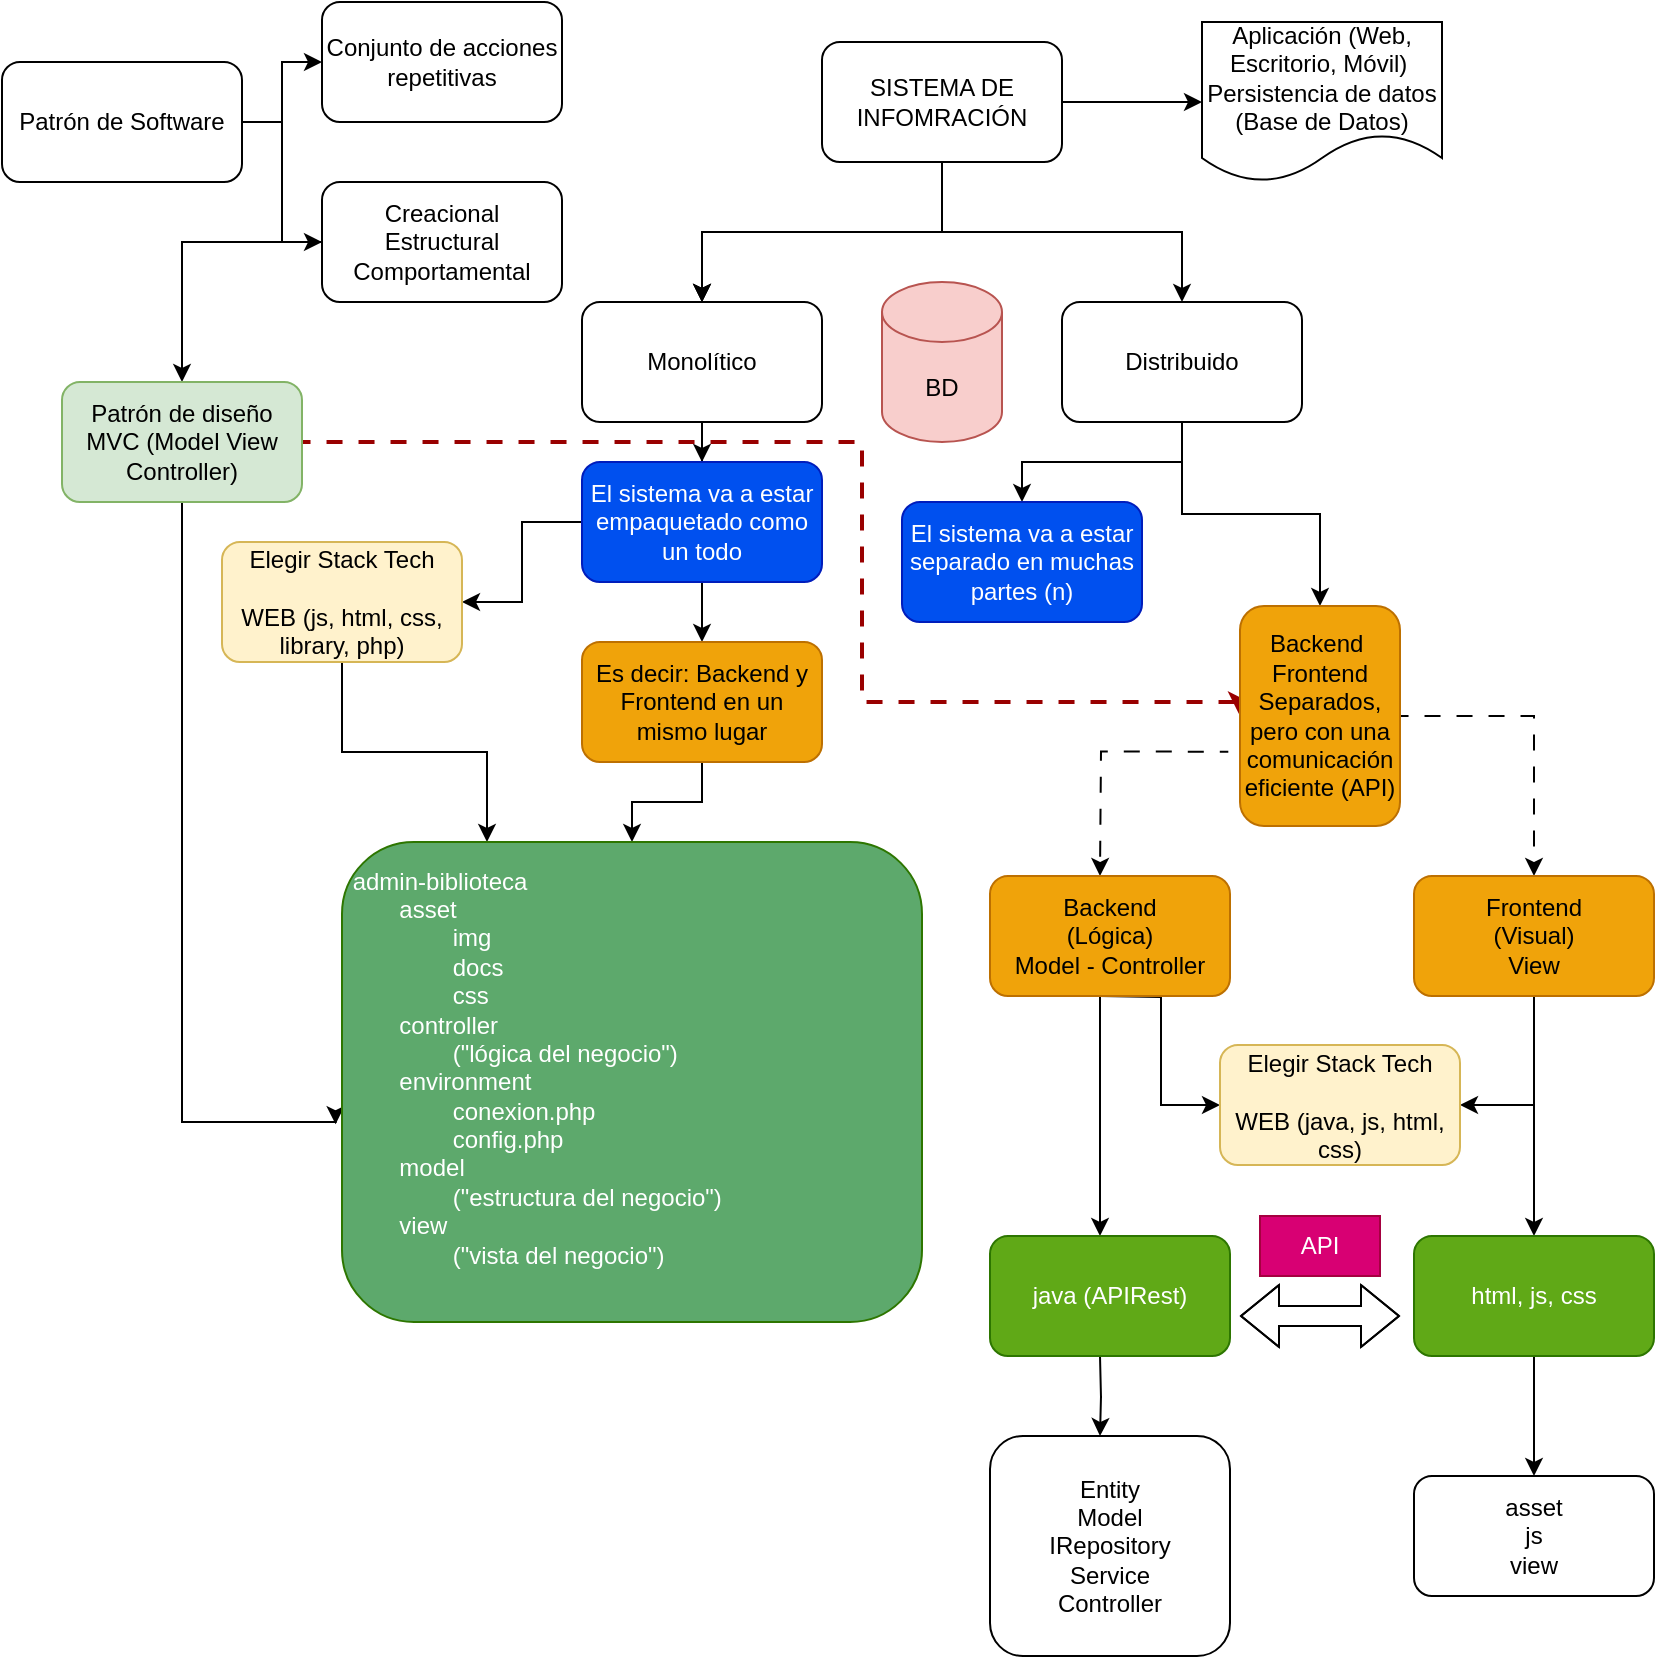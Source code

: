 <mxfile version="24.5.3" type="device">
  <diagram name="Página-1" id="nG6s463GbjoSbxfAwCEj">
    <mxGraphModel dx="1313" dy="896" grid="1" gridSize="10" guides="1" tooltips="1" connect="1" arrows="1" fold="1" page="1" pageScale="1" pageWidth="827" pageHeight="1169" math="0" shadow="0">
      <root>
        <mxCell id="0" />
        <mxCell id="1" parent="0" />
        <mxCell id="dwq_Y3zrZp9bvuixx3JV-4" value="" style="edgeStyle=orthogonalEdgeStyle;rounded=0;orthogonalLoop=1;jettySize=auto;html=1;" edge="1" parent="1" source="dwq_Y3zrZp9bvuixx3JV-1" target="dwq_Y3zrZp9bvuixx3JV-3">
          <mxGeometry relative="1" as="geometry" />
        </mxCell>
        <mxCell id="dwq_Y3zrZp9bvuixx3JV-9" value="" style="edgeStyle=orthogonalEdgeStyle;rounded=0;orthogonalLoop=1;jettySize=auto;html=1;" edge="1" parent="1" source="dwq_Y3zrZp9bvuixx3JV-1" target="dwq_Y3zrZp9bvuixx3JV-8">
          <mxGeometry relative="1" as="geometry" />
        </mxCell>
        <mxCell id="dwq_Y3zrZp9bvuixx3JV-10" value="" style="edgeStyle=orthogonalEdgeStyle;rounded=0;orthogonalLoop=1;jettySize=auto;html=1;" edge="1" parent="1" source="dwq_Y3zrZp9bvuixx3JV-1" target="dwq_Y3zrZp9bvuixx3JV-8">
          <mxGeometry relative="1" as="geometry" />
        </mxCell>
        <mxCell id="dwq_Y3zrZp9bvuixx3JV-11" value="" style="edgeStyle=orthogonalEdgeStyle;rounded=0;orthogonalLoop=1;jettySize=auto;html=1;" edge="1" parent="1" source="dwq_Y3zrZp9bvuixx3JV-1" target="dwq_Y3zrZp9bvuixx3JV-8">
          <mxGeometry relative="1" as="geometry" />
        </mxCell>
        <mxCell id="dwq_Y3zrZp9bvuixx3JV-14" value="" style="edgeStyle=orthogonalEdgeStyle;rounded=0;orthogonalLoop=1;jettySize=auto;html=1;" edge="1" parent="1" source="dwq_Y3zrZp9bvuixx3JV-1" target="dwq_Y3zrZp9bvuixx3JV-13">
          <mxGeometry relative="1" as="geometry" />
        </mxCell>
        <mxCell id="dwq_Y3zrZp9bvuixx3JV-1" value="SISTEMA DE INFOMRACIÓN" style="rounded=1;whiteSpace=wrap;html=1;" vertex="1" parent="1">
          <mxGeometry x="410" y="40" width="120" height="60" as="geometry" />
        </mxCell>
        <mxCell id="dwq_Y3zrZp9bvuixx3JV-3" value="Aplicación (Web, Escritorio, Móvil)&amp;nbsp;&lt;div&gt;Persistencia de datos (Base de Datos)&lt;/div&gt;" style="shape=document;whiteSpace=wrap;html=1;boundedLbl=1;rounded=1;" vertex="1" parent="1">
          <mxGeometry x="600" y="30" width="120" height="80" as="geometry" />
        </mxCell>
        <mxCell id="dwq_Y3zrZp9bvuixx3JV-17" value="" style="edgeStyle=orthogonalEdgeStyle;rounded=0;orthogonalLoop=1;jettySize=auto;html=1;" edge="1" parent="1" source="dwq_Y3zrZp9bvuixx3JV-8" target="dwq_Y3zrZp9bvuixx3JV-16">
          <mxGeometry relative="1" as="geometry" />
        </mxCell>
        <mxCell id="dwq_Y3zrZp9bvuixx3JV-8" value="Monolítico" style="whiteSpace=wrap;html=1;rounded=1;" vertex="1" parent="1">
          <mxGeometry x="290" y="170" width="120" height="60" as="geometry" />
        </mxCell>
        <mxCell id="dwq_Y3zrZp9bvuixx3JV-38" value="" style="edgeStyle=orthogonalEdgeStyle;rounded=0;orthogonalLoop=1;jettySize=auto;html=1;" edge="1" parent="1" source="dwq_Y3zrZp9bvuixx3JV-13" target="dwq_Y3zrZp9bvuixx3JV-37">
          <mxGeometry relative="1" as="geometry" />
        </mxCell>
        <mxCell id="dwq_Y3zrZp9bvuixx3JV-40" value="" style="edgeStyle=orthogonalEdgeStyle;rounded=0;orthogonalLoop=1;jettySize=auto;html=1;" edge="1" parent="1" source="dwq_Y3zrZp9bvuixx3JV-13" target="dwq_Y3zrZp9bvuixx3JV-39">
          <mxGeometry relative="1" as="geometry" />
        </mxCell>
        <mxCell id="dwq_Y3zrZp9bvuixx3JV-13" value="Distribuido" style="whiteSpace=wrap;html=1;rounded=1;" vertex="1" parent="1">
          <mxGeometry x="530" y="170" width="120" height="60" as="geometry" />
        </mxCell>
        <mxCell id="dwq_Y3zrZp9bvuixx3JV-15" value="BD" style="shape=cylinder3;whiteSpace=wrap;html=1;boundedLbl=1;backgroundOutline=1;size=15;fillColor=#f8cecc;strokeColor=#b85450;" vertex="1" parent="1">
          <mxGeometry x="440" y="160" width="60" height="80" as="geometry" />
        </mxCell>
        <mxCell id="dwq_Y3zrZp9bvuixx3JV-28" value="" style="edgeStyle=orthogonalEdgeStyle;rounded=0;orthogonalLoop=1;jettySize=auto;html=1;" edge="1" parent="1" source="dwq_Y3zrZp9bvuixx3JV-16" target="dwq_Y3zrZp9bvuixx3JV-27">
          <mxGeometry relative="1" as="geometry" />
        </mxCell>
        <mxCell id="dwq_Y3zrZp9bvuixx3JV-30" value="" style="edgeStyle=orthogonalEdgeStyle;rounded=0;orthogonalLoop=1;jettySize=auto;html=1;" edge="1" parent="1" source="dwq_Y3zrZp9bvuixx3JV-16" target="dwq_Y3zrZp9bvuixx3JV-29">
          <mxGeometry relative="1" as="geometry" />
        </mxCell>
        <mxCell id="dwq_Y3zrZp9bvuixx3JV-16" value="El sistema va a estar empaquetado como un todo" style="whiteSpace=wrap;html=1;rounded=1;fillColor=#0050ef;fontColor=#ffffff;strokeColor=#001DBC;" vertex="1" parent="1">
          <mxGeometry x="290" y="250" width="120" height="60" as="geometry" />
        </mxCell>
        <mxCell id="dwq_Y3zrZp9bvuixx3JV-21" value="" style="edgeStyle=orthogonalEdgeStyle;rounded=0;orthogonalLoop=1;jettySize=auto;html=1;" edge="1" parent="1" source="dwq_Y3zrZp9bvuixx3JV-18" target="dwq_Y3zrZp9bvuixx3JV-20">
          <mxGeometry relative="1" as="geometry" />
        </mxCell>
        <mxCell id="dwq_Y3zrZp9bvuixx3JV-23" value="" style="edgeStyle=orthogonalEdgeStyle;rounded=0;orthogonalLoop=1;jettySize=auto;html=1;" edge="1" parent="1" source="dwq_Y3zrZp9bvuixx3JV-18" target="dwq_Y3zrZp9bvuixx3JV-22">
          <mxGeometry relative="1" as="geometry" />
        </mxCell>
        <mxCell id="dwq_Y3zrZp9bvuixx3JV-18" value="Patrón de Software" style="rounded=1;whiteSpace=wrap;html=1;" vertex="1" parent="1">
          <mxGeometry y="50" width="120" height="60" as="geometry" />
        </mxCell>
        <mxCell id="dwq_Y3zrZp9bvuixx3JV-20" value="Conjunto de acciones repetitivas" style="rounded=1;whiteSpace=wrap;html=1;" vertex="1" parent="1">
          <mxGeometry x="160" y="20" width="120" height="60" as="geometry" />
        </mxCell>
        <mxCell id="dwq_Y3zrZp9bvuixx3JV-26" value="" style="edgeStyle=orthogonalEdgeStyle;rounded=0;orthogonalLoop=1;jettySize=auto;html=1;" edge="1" parent="1" source="dwq_Y3zrZp9bvuixx3JV-22" target="dwq_Y3zrZp9bvuixx3JV-25">
          <mxGeometry relative="1" as="geometry" />
        </mxCell>
        <mxCell id="dwq_Y3zrZp9bvuixx3JV-22" value="Creacional&lt;div&gt;Estructural&lt;/div&gt;&lt;div&gt;Comportamental&lt;/div&gt;" style="whiteSpace=wrap;html=1;rounded=1;" vertex="1" parent="1">
          <mxGeometry x="160" y="110" width="120" height="60" as="geometry" />
        </mxCell>
        <mxCell id="dwq_Y3zrZp9bvuixx3JV-35" style="edgeStyle=orthogonalEdgeStyle;rounded=0;orthogonalLoop=1;jettySize=auto;html=1;entryX=-0.011;entryY=0.588;entryDx=0;entryDy=0;entryPerimeter=0;" edge="1" parent="1" source="dwq_Y3zrZp9bvuixx3JV-25" target="dwq_Y3zrZp9bvuixx3JV-32">
          <mxGeometry relative="1" as="geometry">
            <mxPoint x="100.0" y="500" as="targetPoint" />
            <Array as="points">
              <mxPoint x="90" y="580" />
              <mxPoint x="167" y="580" />
            </Array>
          </mxGeometry>
        </mxCell>
        <mxCell id="dwq_Y3zrZp9bvuixx3JV-50" style="edgeStyle=orthogonalEdgeStyle;rounded=0;orthogonalLoop=1;jettySize=auto;html=1;entryX=0;entryY=0.5;entryDx=0;entryDy=0;strokeColor=#990000;strokeWidth=2;flowAnimation=1;" edge="1" parent="1" source="dwq_Y3zrZp9bvuixx3JV-25" target="dwq_Y3zrZp9bvuixx3JV-39">
          <mxGeometry relative="1" as="geometry">
            <Array as="points">
              <mxPoint x="430" y="240" />
              <mxPoint x="430" y="370" />
            </Array>
          </mxGeometry>
        </mxCell>
        <mxCell id="dwq_Y3zrZp9bvuixx3JV-25" value="Patrón de diseño MVC (Model View Controller)" style="whiteSpace=wrap;html=1;rounded=1;fillColor=#d5e8d4;strokeColor=#82b366;" vertex="1" parent="1">
          <mxGeometry x="30" y="210" width="120" height="60" as="geometry" />
        </mxCell>
        <mxCell id="dwq_Y3zrZp9bvuixx3JV-31" style="edgeStyle=orthogonalEdgeStyle;rounded=0;orthogonalLoop=1;jettySize=auto;html=1;entryX=0.25;entryY=0;entryDx=0;entryDy=0;" edge="1" parent="1" source="dwq_Y3zrZp9bvuixx3JV-27" target="dwq_Y3zrZp9bvuixx3JV-32">
          <mxGeometry relative="1" as="geometry">
            <mxPoint x="250" y="470.0" as="targetPoint" />
          </mxGeometry>
        </mxCell>
        <mxCell id="dwq_Y3zrZp9bvuixx3JV-27" value="Elegir Stack Tech&lt;div&gt;&lt;br&gt;&lt;/div&gt;&lt;div&gt;WEB (js, html, css, library, php)&lt;/div&gt;" style="whiteSpace=wrap;html=1;rounded=1;fillColor=#fff2cc;strokeColor=#d6b656;" vertex="1" parent="1">
          <mxGeometry x="110" y="290" width="120" height="60" as="geometry" />
        </mxCell>
        <mxCell id="dwq_Y3zrZp9bvuixx3JV-33" value="" style="edgeStyle=orthogonalEdgeStyle;rounded=0;orthogonalLoop=1;jettySize=auto;html=1;" edge="1" parent="1" source="dwq_Y3zrZp9bvuixx3JV-29" target="dwq_Y3zrZp9bvuixx3JV-32">
          <mxGeometry relative="1" as="geometry" />
        </mxCell>
        <mxCell id="dwq_Y3zrZp9bvuixx3JV-29" value="Es decir: Backend y Frontend en un mismo lugar" style="whiteSpace=wrap;html=1;rounded=1;fillColor=#f0a30a;fontColor=#000000;strokeColor=#BD7000;" vertex="1" parent="1">
          <mxGeometry x="290" y="340" width="120" height="60" as="geometry" />
        </mxCell>
        <mxCell id="dwq_Y3zrZp9bvuixx3JV-32" value="&amp;nbsp;admin-biblioteca&lt;div&gt;&lt;span style=&quot;white-space: pre;&quot;&gt;&#x9;&lt;/span&gt;asset&lt;br&gt;&lt;/div&gt;&lt;div&gt;&lt;span style=&quot;white-space: pre;&quot;&gt;&#x9;&lt;/span&gt;&lt;span style=&quot;white-space: pre;&quot;&gt;&#x9;&lt;/span&gt;img&lt;br&gt;&lt;/div&gt;&lt;div&gt;&lt;span style=&quot;white-space: pre;&quot;&gt;&#x9;&lt;/span&gt;&lt;span style=&quot;white-space: pre;&quot;&gt;&#x9;&lt;/span&gt;docs&lt;br&gt;&lt;/div&gt;&lt;div&gt;&lt;span style=&quot;white-space: pre;&quot;&gt;&#x9;&lt;/span&gt;&lt;span style=&quot;white-space: pre;&quot;&gt;&#x9;&lt;/span&gt;css&lt;br&gt;&lt;/div&gt;&lt;div&gt;&lt;span style=&quot;white-space: pre;&quot;&gt;&#x9;&lt;/span&gt;controller&lt;/div&gt;&lt;div&gt;&lt;span style=&quot;white-space: pre;&quot;&gt;&#x9;&lt;/span&gt;&lt;span style=&quot;white-space: pre;&quot;&gt;&#x9;&lt;/span&gt;(&quot;lógica del negocio&quot;)&lt;br&gt;&lt;/div&gt;&lt;div&gt;&lt;span style=&quot;white-space: pre;&quot;&gt;&#x9;&lt;/span&gt;environment&lt;br&gt;&lt;/div&gt;&lt;div&gt;&lt;span style=&quot;white-space: pre;&quot;&gt;&#x9;&lt;/span&gt;&lt;span style=&quot;white-space: pre;&quot;&gt;&#x9;&lt;/span&gt;conexion.php&lt;br&gt;&lt;/div&gt;&lt;div&gt;&lt;span style=&quot;white-space: pre;&quot;&gt;&#x9;&lt;/span&gt;&lt;span style=&quot;white-space: pre;&quot;&gt;&#x9;&lt;/span&gt;config.php&lt;br&gt;&lt;/div&gt;&lt;div&gt;&lt;span style=&quot;white-space: pre;&quot;&gt;&#x9;&lt;/span&gt;&lt;span style=&quot;background-color: initial;&quot;&gt;model&lt;/span&gt;&lt;br&gt;&lt;/div&gt;&lt;div&gt;&lt;span style=&quot;white-space: pre;&quot;&gt;&#x9;&lt;/span&gt;&lt;span style=&quot;white-space: pre;&quot;&gt;&#x9;&lt;/span&gt;(&quot;estructura del negocio&quot;)&lt;/div&gt;&lt;div&gt;&lt;span style=&quot;white-space: pre;&quot;&gt;&#x9;&lt;/span&gt;&lt;span style=&quot;background-color: initial;&quot;&gt;view&lt;/span&gt;&lt;br&gt;&lt;/div&gt;&lt;div&gt;&lt;span style=&quot;white-space: pre;&quot;&gt;&#x9;&lt;/span&gt;&lt;span style=&quot;white-space: pre;&quot;&gt;&#x9;&lt;/span&gt;(&quot;vista del negocio&quot;)&lt;/div&gt;&lt;div&gt;&lt;span style=&quot;white-space: pre;&quot;&gt;&#x9;&lt;/span&gt;&lt;span style=&quot;white-space: pre;&quot;&gt;&#x9;&lt;/span&gt;&lt;br&gt;&lt;/div&gt;" style="whiteSpace=wrap;html=1;rounded=1;align=left;fillColor=#5DA96C;strokeColor=#2D7600;fontColor=#ffffff;" vertex="1" parent="1">
          <mxGeometry x="170" y="440" width="290" height="240" as="geometry" />
        </mxCell>
        <mxCell id="dwq_Y3zrZp9bvuixx3JV-37" value="El sistema va a estar separado en muchas partes (n)" style="whiteSpace=wrap;html=1;rounded=1;fillColor=#0050ef;fontColor=#ffffff;strokeColor=#001DBC;" vertex="1" parent="1">
          <mxGeometry x="450" y="270" width="120" height="60" as="geometry" />
        </mxCell>
        <mxCell id="dwq_Y3zrZp9bvuixx3JV-47" value="" style="edgeStyle=orthogonalEdgeStyle;rounded=0;orthogonalLoop=1;jettySize=auto;html=1;exitX=-0.073;exitY=0.662;exitDx=0;exitDy=0;exitPerimeter=0;flowAnimation=1;" edge="1" parent="1" source="dwq_Y3zrZp9bvuixx3JV-39">
          <mxGeometry relative="1" as="geometry">
            <mxPoint x="549" y="457.0" as="targetPoint" />
          </mxGeometry>
        </mxCell>
        <mxCell id="dwq_Y3zrZp9bvuixx3JV-49" value="" style="edgeStyle=orthogonalEdgeStyle;rounded=0;orthogonalLoop=1;jettySize=auto;html=1;flowAnimation=1;" edge="1" parent="1" source="dwq_Y3zrZp9bvuixx3JV-39" target="dwq_Y3zrZp9bvuixx3JV-48">
          <mxGeometry relative="1" as="geometry" />
        </mxCell>
        <mxCell id="dwq_Y3zrZp9bvuixx3JV-39" value="Backend&amp;nbsp;&lt;div&gt;Frontend&lt;/div&gt;&lt;div&gt;Separados, pero con una comunicación eficiente (API)&lt;/div&gt;" style="whiteSpace=wrap;html=1;rounded=1;fillColor=#f0a30a;fontColor=#000000;strokeColor=#BD7000;" vertex="1" parent="1">
          <mxGeometry x="619" y="322" width="80" height="110" as="geometry" />
        </mxCell>
        <mxCell id="dwq_Y3zrZp9bvuixx3JV-53" value="" style="edgeStyle=orthogonalEdgeStyle;rounded=0;orthogonalLoop=1;jettySize=auto;html=1;entryX=0;entryY=0.5;entryDx=0;entryDy=0;" edge="1" parent="1" target="dwq_Y3zrZp9bvuixx3JV-56">
          <mxGeometry relative="1" as="geometry">
            <mxPoint x="549" y="517.0" as="sourcePoint" />
            <mxPoint x="549" y="557" as="targetPoint" />
          </mxGeometry>
        </mxCell>
        <mxCell id="dwq_Y3zrZp9bvuixx3JV-59" style="edgeStyle=orthogonalEdgeStyle;rounded=0;orthogonalLoop=1;jettySize=auto;html=1;" edge="1" parent="1">
          <mxGeometry relative="1" as="geometry">
            <mxPoint x="549" y="517.0" as="sourcePoint" />
            <mxPoint x="549" y="637.0" as="targetPoint" />
          </mxGeometry>
        </mxCell>
        <mxCell id="dwq_Y3zrZp9bvuixx3JV-46" value="Backend&lt;div&gt;(Lógica)&lt;/div&gt;&lt;div&gt;Model - Controller&lt;/div&gt;" style="whiteSpace=wrap;html=1;fillColor=#f0a30a;strokeColor=#BD7000;fontColor=#000000;rounded=1;" vertex="1" parent="1">
          <mxGeometry x="494" y="457" width="120" height="60" as="geometry" />
        </mxCell>
        <mxCell id="dwq_Y3zrZp9bvuixx3JV-55" value="" style="edgeStyle=orthogonalEdgeStyle;rounded=0;orthogonalLoop=1;jettySize=auto;html=1;entryX=1;entryY=0.5;entryDx=0;entryDy=0;" edge="1" parent="1" source="dwq_Y3zrZp9bvuixx3JV-48" target="dwq_Y3zrZp9bvuixx3JV-56">
          <mxGeometry relative="1" as="geometry">
            <mxPoint x="766" y="557" as="targetPoint" />
          </mxGeometry>
        </mxCell>
        <mxCell id="dwq_Y3zrZp9bvuixx3JV-62" style="edgeStyle=orthogonalEdgeStyle;rounded=0;orthogonalLoop=1;jettySize=auto;html=1;" edge="1" parent="1" source="dwq_Y3zrZp9bvuixx3JV-48" target="dwq_Y3zrZp9bvuixx3JV-61">
          <mxGeometry relative="1" as="geometry" />
        </mxCell>
        <mxCell id="dwq_Y3zrZp9bvuixx3JV-48" value="Frontend&lt;div&gt;(Visual)&lt;/div&gt;&lt;div&gt;View&lt;/div&gt;" style="whiteSpace=wrap;html=1;fillColor=#f0a30a;strokeColor=#BD7000;fontColor=#000000;rounded=1;" vertex="1" parent="1">
          <mxGeometry x="706" y="457" width="120" height="60" as="geometry" />
        </mxCell>
        <mxCell id="dwq_Y3zrZp9bvuixx3JV-56" value="Elegir Stack Tech&lt;div&gt;&lt;br&gt;&lt;/div&gt;&lt;div&gt;WEB (java, js, html, css)&lt;/div&gt;" style="whiteSpace=wrap;html=1;rounded=1;fillColor=#fff2cc;strokeColor=#d6b656;" vertex="1" parent="1">
          <mxGeometry x="609" y="541.5" width="120" height="60" as="geometry" />
        </mxCell>
        <mxCell id="dwq_Y3zrZp9bvuixx3JV-66" value="" style="edgeStyle=orthogonalEdgeStyle;rounded=0;orthogonalLoop=1;jettySize=auto;html=1;" edge="1" parent="1">
          <mxGeometry relative="1" as="geometry">
            <mxPoint x="549" y="697.0" as="sourcePoint" />
            <mxPoint x="549" y="737.0" as="targetPoint" />
          </mxGeometry>
        </mxCell>
        <mxCell id="dwq_Y3zrZp9bvuixx3JV-57" value="java (APIRest)" style="whiteSpace=wrap;html=1;fillColor=#60a917;strokeColor=#2D7600;rounded=1;fontColor=#ffffff;" vertex="1" parent="1">
          <mxGeometry x="494" y="637" width="120" height="60" as="geometry" />
        </mxCell>
        <mxCell id="dwq_Y3zrZp9bvuixx3JV-68" value="" style="edgeStyle=orthogonalEdgeStyle;rounded=0;orthogonalLoop=1;jettySize=auto;html=1;" edge="1" parent="1" source="dwq_Y3zrZp9bvuixx3JV-61" target="dwq_Y3zrZp9bvuixx3JV-67">
          <mxGeometry relative="1" as="geometry" />
        </mxCell>
        <mxCell id="dwq_Y3zrZp9bvuixx3JV-61" value="html, js, css" style="whiteSpace=wrap;html=1;fillColor=#60a917;strokeColor=#2D7600;rounded=1;fontColor=#ffffff;" vertex="1" parent="1">
          <mxGeometry x="706" y="637" width="120" height="60" as="geometry" />
        </mxCell>
        <mxCell id="dwq_Y3zrZp9bvuixx3JV-63" value="" style="shape=flexArrow;endArrow=classic;startArrow=classic;html=1;rounded=0;exitX=1;exitY=0.5;exitDx=0;exitDy=0;" edge="1" parent="1">
          <mxGeometry width="100" height="100" relative="1" as="geometry">
            <mxPoint x="619" y="677" as="sourcePoint" />
            <mxPoint x="699" y="677" as="targetPoint" />
            <Array as="points">
              <mxPoint x="669" y="677" />
            </Array>
          </mxGeometry>
        </mxCell>
        <mxCell id="dwq_Y3zrZp9bvuixx3JV-64" value="API" style="text;html=1;align=center;verticalAlign=middle;whiteSpace=wrap;rounded=0;fillColor=#d80073;fontColor=#ffffff;strokeColor=#A50040;" vertex="1" parent="1">
          <mxGeometry x="629" y="627" width="60" height="30" as="geometry" />
        </mxCell>
        <mxCell id="dwq_Y3zrZp9bvuixx3JV-65" value="Entity&lt;div&gt;Model&lt;/div&gt;&lt;div&gt;IRepository&lt;/div&gt;&lt;div&gt;Service&lt;/div&gt;&lt;div&gt;Controller&lt;/div&gt;" style="whiteSpace=wrap;html=1;rounded=1;" vertex="1" parent="1">
          <mxGeometry x="494" y="737" width="120" height="110" as="geometry" />
        </mxCell>
        <mxCell id="dwq_Y3zrZp9bvuixx3JV-67" value="asset&lt;div&gt;js&lt;/div&gt;&lt;div&gt;view&lt;/div&gt;" style="whiteSpace=wrap;html=1;rounded=1;align=center;" vertex="1" parent="1">
          <mxGeometry x="706" y="757" width="120" height="60" as="geometry" />
        </mxCell>
      </root>
    </mxGraphModel>
  </diagram>
</mxfile>
